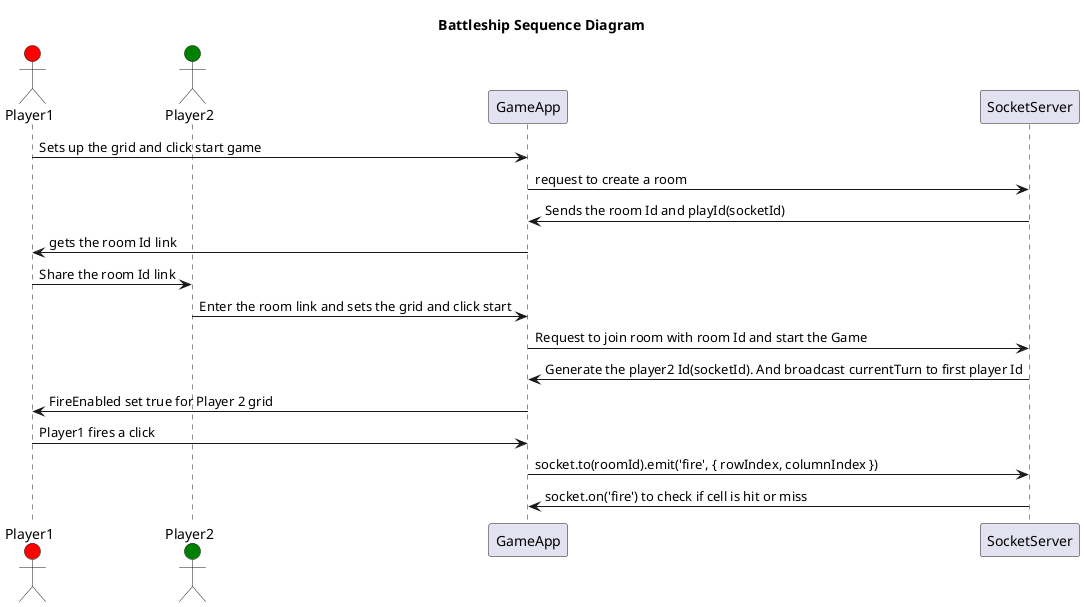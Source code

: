 @startuml
title Battleship Sequence Diagram
actor Player1 #red
actor Player2 #green

participant GameApp
participant SocketServer




Player1->GameApp: Sets up the grid and click start game
GameApp->SocketServer: request to create a room
SocketServer->GameApp: Sends the room Id and playId(socketId)
GameApp-> Player1: gets the room Id link
Player1 -> Player2 : Share the room Id link
Player2 -> GameApp : Enter the room link and sets the grid and click start
GameApp->SocketServer: Request to join room with room Id and start the Game
SocketServer -> GameApp : Generate the player2 Id(socketId). And broadcast currentTurn to first player Id
GameApp -> Player1 : FireEnabled set true for Player 2 grid
Player1 -> GameApp : Player1 fires a click
GameApp -> SocketServer: socket.to(roomId).emit('fire', { rowIndex, columnIndex })
SocketServer -> GameApp: socket.on('fire') to check if cell is hit or miss
@enduml